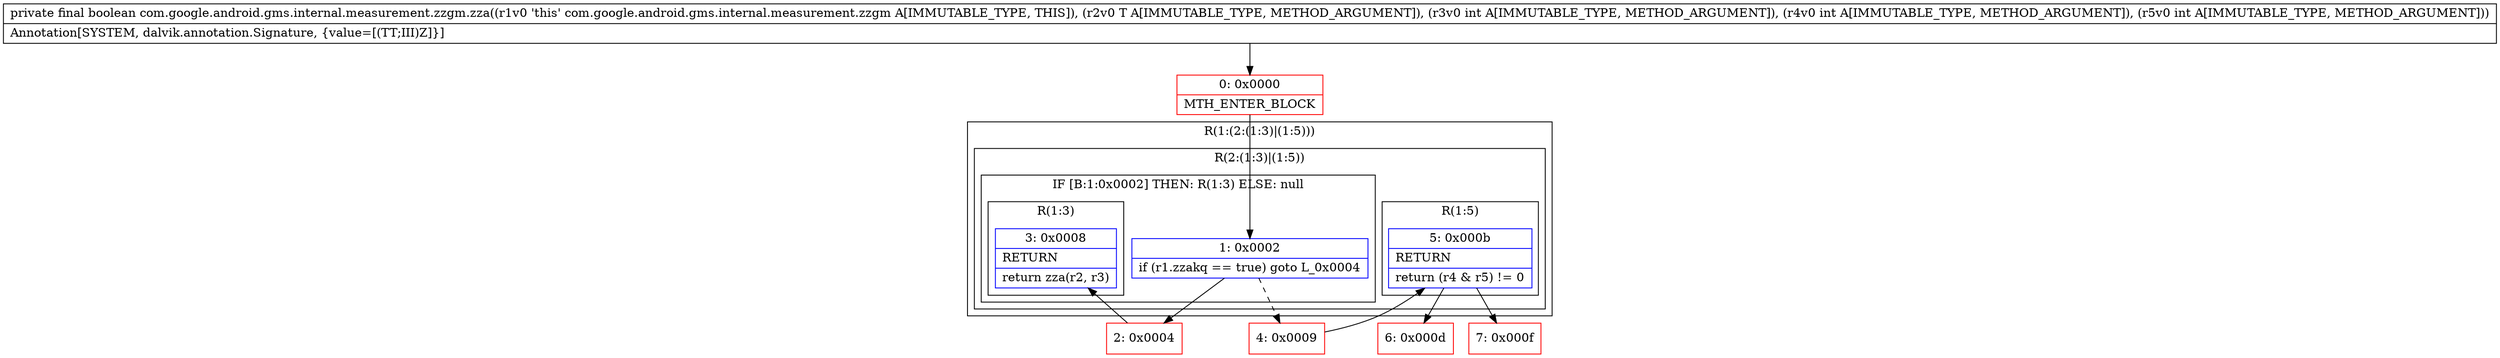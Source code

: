 digraph "CFG forcom.google.android.gms.internal.measurement.zzgm.zza(Ljava\/lang\/Object;III)Z" {
subgraph cluster_Region_2006758263 {
label = "R(1:(2:(1:3)|(1:5)))";
node [shape=record,color=blue];
subgraph cluster_Region_554959051 {
label = "R(2:(1:3)|(1:5))";
node [shape=record,color=blue];
subgraph cluster_IfRegion_1952501014 {
label = "IF [B:1:0x0002] THEN: R(1:3) ELSE: null";
node [shape=record,color=blue];
Node_1 [shape=record,label="{1\:\ 0x0002|if (r1.zzakq == true) goto L_0x0004\l}"];
subgraph cluster_Region_1533090695 {
label = "R(1:3)";
node [shape=record,color=blue];
Node_3 [shape=record,label="{3\:\ 0x0008|RETURN\l|return zza(r2, r3)\l}"];
}
}
subgraph cluster_Region_1240734871 {
label = "R(1:5)";
node [shape=record,color=blue];
Node_5 [shape=record,label="{5\:\ 0x000b|RETURN\l|return (r4 & r5) != 0\l}"];
}
}
}
Node_0 [shape=record,color=red,label="{0\:\ 0x0000|MTH_ENTER_BLOCK\l}"];
Node_2 [shape=record,color=red,label="{2\:\ 0x0004}"];
Node_4 [shape=record,color=red,label="{4\:\ 0x0009}"];
Node_6 [shape=record,color=red,label="{6\:\ 0x000d}"];
Node_7 [shape=record,color=red,label="{7\:\ 0x000f}"];
MethodNode[shape=record,label="{private final boolean com.google.android.gms.internal.measurement.zzgm.zza((r1v0 'this' com.google.android.gms.internal.measurement.zzgm A[IMMUTABLE_TYPE, THIS]), (r2v0 T A[IMMUTABLE_TYPE, METHOD_ARGUMENT]), (r3v0 int A[IMMUTABLE_TYPE, METHOD_ARGUMENT]), (r4v0 int A[IMMUTABLE_TYPE, METHOD_ARGUMENT]), (r5v0 int A[IMMUTABLE_TYPE, METHOD_ARGUMENT]))  | Annotation[SYSTEM, dalvik.annotation.Signature, \{value=[(TT;III)Z]\}]\l}"];
MethodNode -> Node_0;
Node_1 -> Node_2;
Node_1 -> Node_4[style=dashed];
Node_5 -> Node_6;
Node_5 -> Node_7;
Node_0 -> Node_1;
Node_2 -> Node_3;
Node_4 -> Node_5;
}

